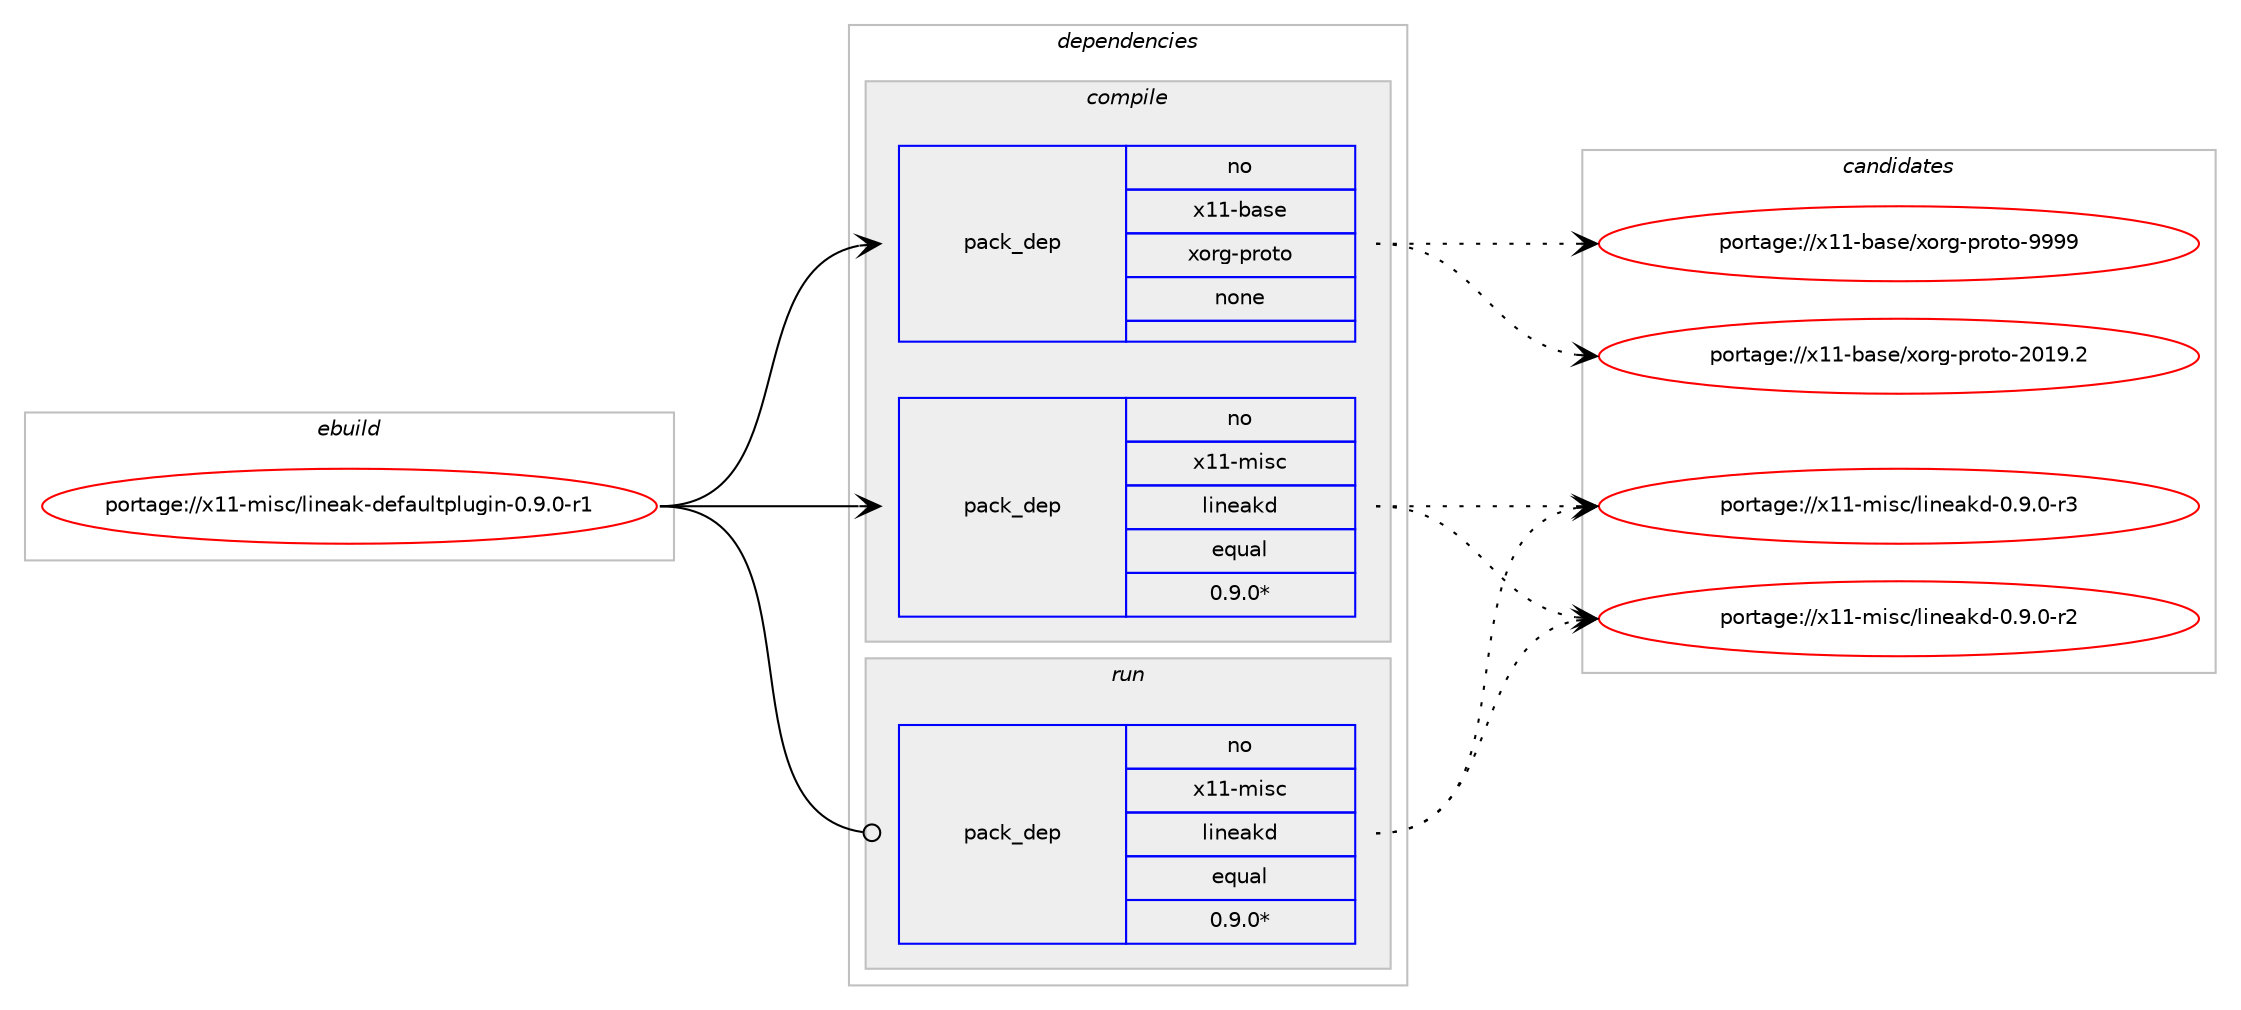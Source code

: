 digraph prolog {

# *************
# Graph options
# *************

newrank=true;
concentrate=true;
compound=true;
graph [rankdir=LR,fontname=Helvetica,fontsize=10,ranksep=1.5];#, ranksep=2.5, nodesep=0.2];
edge  [arrowhead=vee];
node  [fontname=Helvetica,fontsize=10];

# **********
# The ebuild
# **********

subgraph cluster_leftcol {
color=gray;
rank=same;
label=<<i>ebuild</i>>;
id [label="portage://x11-misc/lineak-defaultplugin-0.9.0-r1", color=red, width=4, href="../x11-misc/lineak-defaultplugin-0.9.0-r1.svg"];
}

# ****************
# The dependencies
# ****************

subgraph cluster_midcol {
color=gray;
label=<<i>dependencies</i>>;
subgraph cluster_compile {
fillcolor="#eeeeee";
style=filled;
label=<<i>compile</i>>;
subgraph pack3702 {
dependency4157 [label=<<TABLE BORDER="0" CELLBORDER="1" CELLSPACING="0" CELLPADDING="4" WIDTH="220"><TR><TD ROWSPAN="6" CELLPADDING="30">pack_dep</TD></TR><TR><TD WIDTH="110">no</TD></TR><TR><TD>x11-base</TD></TR><TR><TD>xorg-proto</TD></TR><TR><TD>none</TD></TR><TR><TD></TD></TR></TABLE>>, shape=none, color=blue];
}
id:e -> dependency4157:w [weight=20,style="solid",arrowhead="vee"];
subgraph pack3703 {
dependency4158 [label=<<TABLE BORDER="0" CELLBORDER="1" CELLSPACING="0" CELLPADDING="4" WIDTH="220"><TR><TD ROWSPAN="6" CELLPADDING="30">pack_dep</TD></TR><TR><TD WIDTH="110">no</TD></TR><TR><TD>x11-misc</TD></TR><TR><TD>lineakd</TD></TR><TR><TD>equal</TD></TR><TR><TD>0.9.0*</TD></TR></TABLE>>, shape=none, color=blue];
}
id:e -> dependency4158:w [weight=20,style="solid",arrowhead="vee"];
}
subgraph cluster_compileandrun {
fillcolor="#eeeeee";
style=filled;
label=<<i>compile and run</i>>;
}
subgraph cluster_run {
fillcolor="#eeeeee";
style=filled;
label=<<i>run</i>>;
subgraph pack3704 {
dependency4159 [label=<<TABLE BORDER="0" CELLBORDER="1" CELLSPACING="0" CELLPADDING="4" WIDTH="220"><TR><TD ROWSPAN="6" CELLPADDING="30">pack_dep</TD></TR><TR><TD WIDTH="110">no</TD></TR><TR><TD>x11-misc</TD></TR><TR><TD>lineakd</TD></TR><TR><TD>equal</TD></TR><TR><TD>0.9.0*</TD></TR></TABLE>>, shape=none, color=blue];
}
id:e -> dependency4159:w [weight=20,style="solid",arrowhead="odot"];
}
}

# **************
# The candidates
# **************

subgraph cluster_choices {
rank=same;
color=gray;
label=<<i>candidates</i>>;

subgraph choice3702 {
color=black;
nodesep=1;
choice120494945989711510147120111114103451121141111161114557575757 [label="portage://x11-base/xorg-proto-9999", color=red, width=4,href="../x11-base/xorg-proto-9999.svg"];
choice1204949459897115101471201111141034511211411111611145504849574650 [label="portage://x11-base/xorg-proto-2019.2", color=red, width=4,href="../x11-base/xorg-proto-2019.2.svg"];
dependency4157:e -> choice120494945989711510147120111114103451121141111161114557575757:w [style=dotted,weight="100"];
dependency4157:e -> choice1204949459897115101471201111141034511211411111611145504849574650:w [style=dotted,weight="100"];
}
subgraph choice3703 {
color=black;
nodesep=1;
choice1204949451091051159947108105110101971071004548465746484511451 [label="portage://x11-misc/lineakd-0.9.0-r3", color=red, width=4,href="../x11-misc/lineakd-0.9.0-r3.svg"];
choice1204949451091051159947108105110101971071004548465746484511450 [label="portage://x11-misc/lineakd-0.9.0-r2", color=red, width=4,href="../x11-misc/lineakd-0.9.0-r2.svg"];
dependency4158:e -> choice1204949451091051159947108105110101971071004548465746484511451:w [style=dotted,weight="100"];
dependency4158:e -> choice1204949451091051159947108105110101971071004548465746484511450:w [style=dotted,weight="100"];
}
subgraph choice3704 {
color=black;
nodesep=1;
choice1204949451091051159947108105110101971071004548465746484511451 [label="portage://x11-misc/lineakd-0.9.0-r3", color=red, width=4,href="../x11-misc/lineakd-0.9.0-r3.svg"];
choice1204949451091051159947108105110101971071004548465746484511450 [label="portage://x11-misc/lineakd-0.9.0-r2", color=red, width=4,href="../x11-misc/lineakd-0.9.0-r2.svg"];
dependency4159:e -> choice1204949451091051159947108105110101971071004548465746484511451:w [style=dotted,weight="100"];
dependency4159:e -> choice1204949451091051159947108105110101971071004548465746484511450:w [style=dotted,weight="100"];
}
}

}
